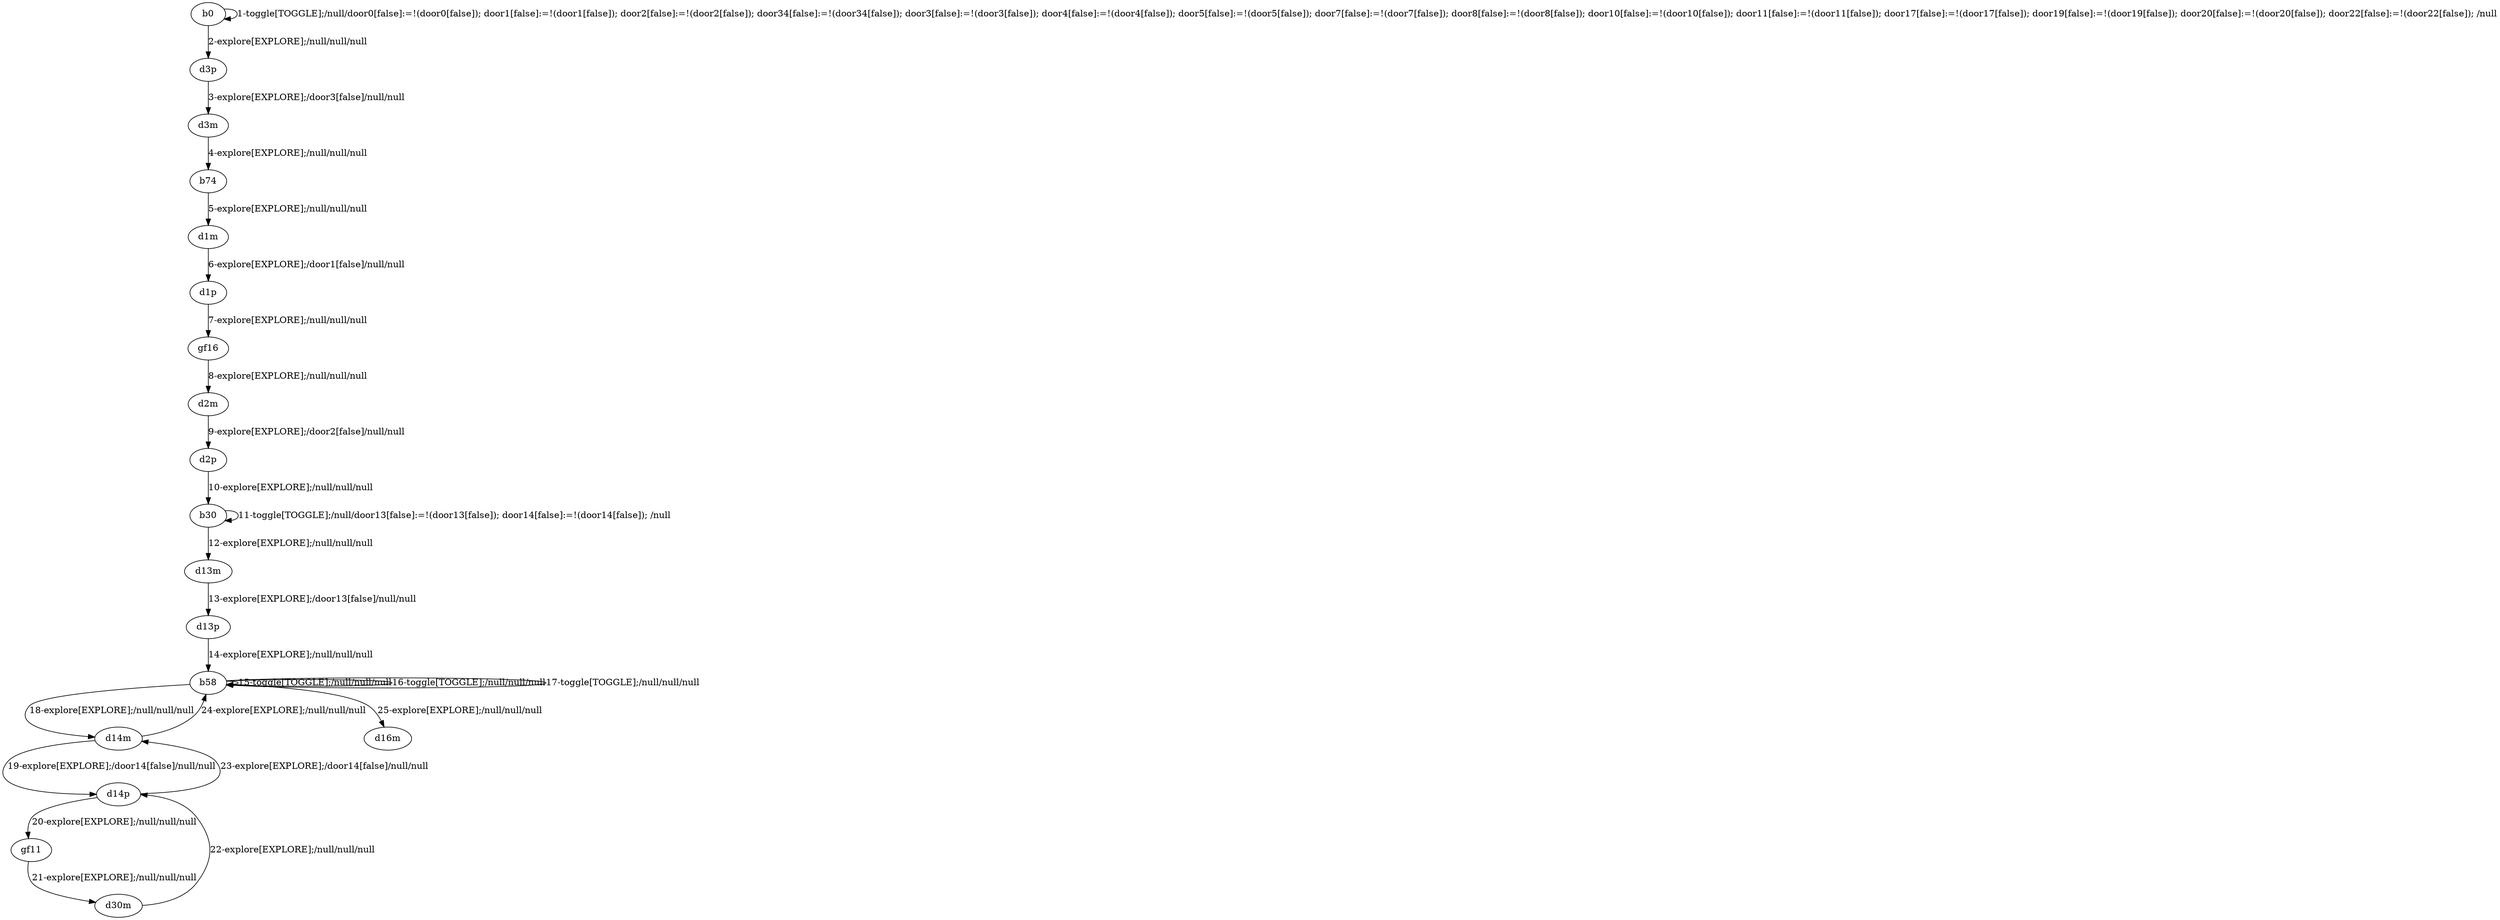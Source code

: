 # Total number of goals covered by this test: 5
# d14p --> d14m
# gf11 --> d30m
# d14p --> gf11
# d30m --> d14p
# d14m --> b58

digraph g {
"b0" -> "b0" [label = "1-toggle[TOGGLE];/null/door0[false]:=!(door0[false]); door1[false]:=!(door1[false]); door2[false]:=!(door2[false]); door34[false]:=!(door34[false]); door3[false]:=!(door3[false]); door4[false]:=!(door4[false]); door5[false]:=!(door5[false]); door7[false]:=!(door7[false]); door8[false]:=!(door8[false]); door10[false]:=!(door10[false]); door11[false]:=!(door11[false]); door17[false]:=!(door17[false]); door19[false]:=!(door19[false]); door20[false]:=!(door20[false]); door22[false]:=!(door22[false]); /null"];
"b0" -> "d3p" [label = "2-explore[EXPLORE];/null/null/null"];
"d3p" -> "d3m" [label = "3-explore[EXPLORE];/door3[false]/null/null"];
"d3m" -> "b74" [label = "4-explore[EXPLORE];/null/null/null"];
"b74" -> "d1m" [label = "5-explore[EXPLORE];/null/null/null"];
"d1m" -> "d1p" [label = "6-explore[EXPLORE];/door1[false]/null/null"];
"d1p" -> "gf16" [label = "7-explore[EXPLORE];/null/null/null"];
"gf16" -> "d2m" [label = "8-explore[EXPLORE];/null/null/null"];
"d2m" -> "d2p" [label = "9-explore[EXPLORE];/door2[false]/null/null"];
"d2p" -> "b30" [label = "10-explore[EXPLORE];/null/null/null"];
"b30" -> "b30" [label = "11-toggle[TOGGLE];/null/door13[false]:=!(door13[false]); door14[false]:=!(door14[false]); /null"];
"b30" -> "d13m" [label = "12-explore[EXPLORE];/null/null/null"];
"d13m" -> "d13p" [label = "13-explore[EXPLORE];/door13[false]/null/null"];
"d13p" -> "b58" [label = "14-explore[EXPLORE];/null/null/null"];
"b58" -> "b58" [label = "15-toggle[TOGGLE];/null/null/null"];
"b58" -> "b58" [label = "16-toggle[TOGGLE];/null/null/null"];
"b58" -> "b58" [label = "17-toggle[TOGGLE];/null/null/null"];
"b58" -> "d14m" [label = "18-explore[EXPLORE];/null/null/null"];
"d14m" -> "d14p" [label = "19-explore[EXPLORE];/door14[false]/null/null"];
"d14p" -> "gf11" [label = "20-explore[EXPLORE];/null/null/null"];
"gf11" -> "d30m" [label = "21-explore[EXPLORE];/null/null/null"];
"d30m" -> "d14p" [label = "22-explore[EXPLORE];/null/null/null"];
"d14p" -> "d14m" [label = "23-explore[EXPLORE];/door14[false]/null/null"];
"d14m" -> "b58" [label = "24-explore[EXPLORE];/null/null/null"];
"b58" -> "d16m" [label = "25-explore[EXPLORE];/null/null/null"];
}
